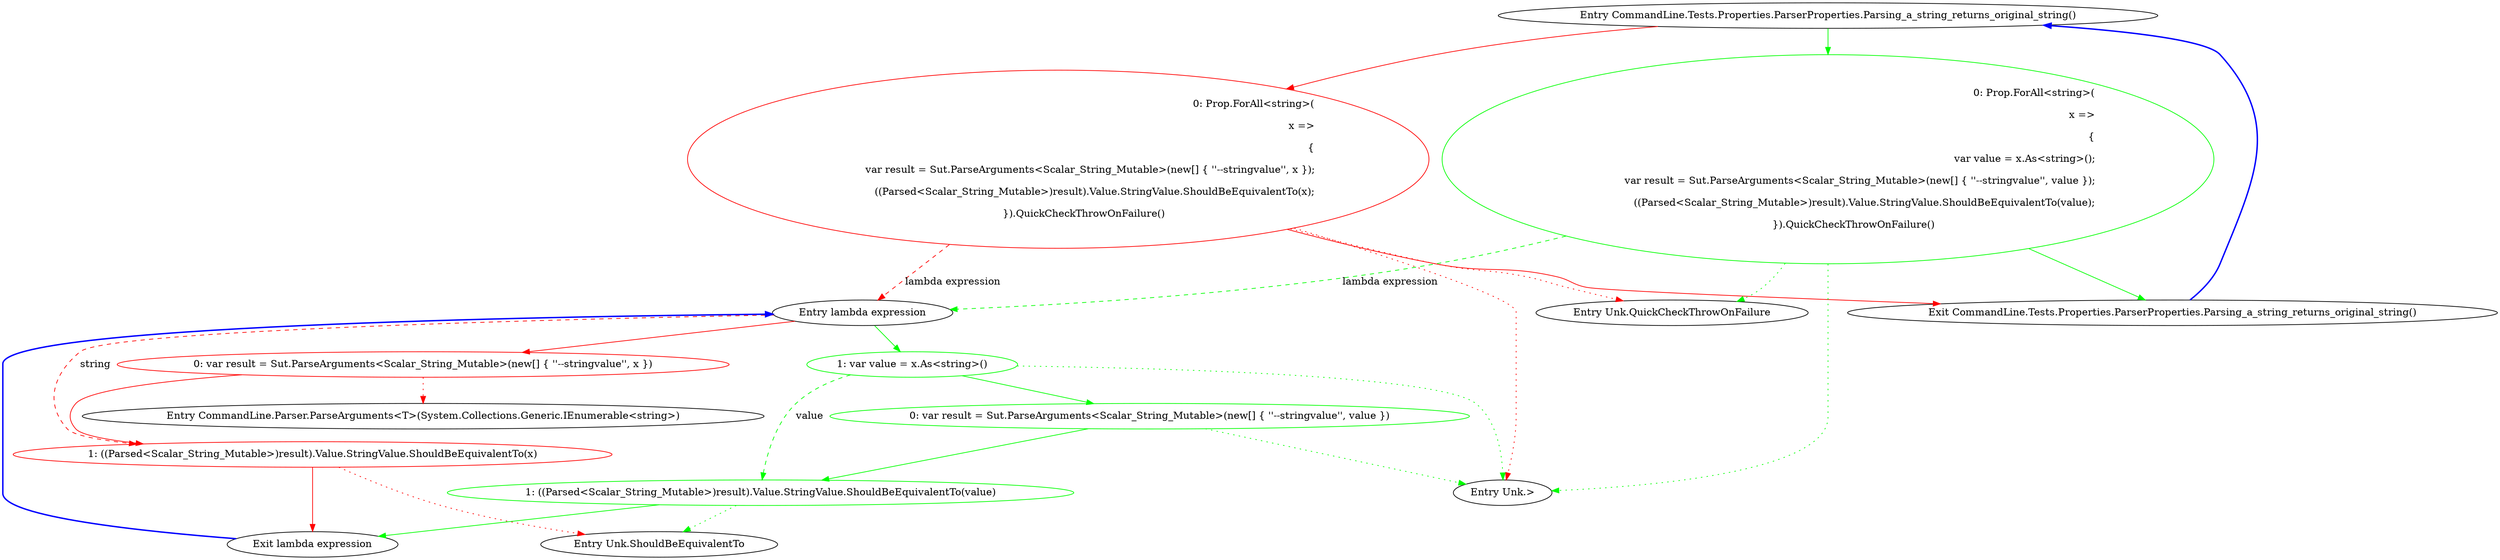 digraph  {
n0 [cluster="CommandLine.Tests.Properties.ParserProperties.Parsing_a_string_returns_original_string()", label="Entry CommandLine.Tests.Properties.ParserProperties.Parsing_a_string_returns_original_string()", span="17-17"];
n1 [cluster="CommandLine.Tests.Properties.ParserProperties.Parsing_a_string_returns_original_string()", color=red, community=1, label="0: Prop.ForAll<string>(\r\n                x =>\r\n                {\r\n                    var result = Sut.ParseArguments<Scalar_String_Mutable>(new[] { ''--stringvalue'', x });\r\n                    ((Parsed<Scalar_String_Mutable>)result).Value.StringValue.ShouldBeEquivalentTo(x);\r\n                }).QuickCheckThrowOnFailure()", span="19-24"];
n2 [cluster="CommandLine.Tests.Properties.ParserProperties.Parsing_a_string_returns_original_string()", label="Exit CommandLine.Tests.Properties.ParserProperties.Parsing_a_string_returns_original_string()", span="17-17"];
n3 [cluster="Unk.>", label="Entry Unk.>", span=""];
n4 [cluster="Unk.QuickCheckThrowOnFailure", label="Entry Unk.QuickCheckThrowOnFailure", span=""];
n5 [cluster="lambda expression", label="Entry lambda expression", span="20-24"];
n6 [cluster="lambda expression", color=red, community=0, label="0: var result = Sut.ParseArguments<Scalar_String_Mutable>(new[] { ''--stringvalue'', x })", span="22-22"];
n7 [cluster="lambda expression", color=red, community=0, label="1: ((Parsed<Scalar_String_Mutable>)result).Value.StringValue.ShouldBeEquivalentTo(x)", span="23-23"];
n9 [cluster="CommandLine.Parser.ParseArguments<T>(System.Collections.Generic.IEnumerable<string>)", label="Entry CommandLine.Parser.ParseArguments<T>(System.Collections.Generic.IEnumerable<string>)", span="85-85"];
n8 [cluster="lambda expression", label="Exit lambda expression", span="20-24"];
n10 [cluster="Unk.ShouldBeEquivalentTo", label="Entry Unk.ShouldBeEquivalentTo", span=""];
d1 [cluster="CommandLine.Tests.Properties.ParserProperties.Parsing_a_string_returns_original_string()", color=green, community=0, label="0: Prop.ForAll<string>(\r\n                x =>\r\n                {\r\n                    var value = x.As<string>();\r\n                    var result = Sut.ParseArguments<Scalar_String_Mutable>(new[] { ''--stringvalue'', value });\r\n                    ((Parsed<Scalar_String_Mutable>)result).Value.StringValue.ShouldBeEquivalentTo(value);\r\n                }).QuickCheckThrowOnFailure()", span="19-25"];
d6 [cluster="lambda expression", color=green, community=0, label="1: var value = x.As<string>()", span="22-22"];
d7 [cluster="lambda expression", color=green, community=0, label="0: var result = Sut.ParseArguments<Scalar_String_Mutable>(new[] { ''--stringvalue'', value })", span="23-23"];
d8 [cluster="lambda expression", color=green, community=0, label="1: ((Parsed<Scalar_String_Mutable>)result).Value.StringValue.ShouldBeEquivalentTo(value)", span="24-24"];
n0 -> n1  [color=red, key=0, style=solid];
n0 -> d1  [color=green, key=0, style=solid];
n1 -> n2  [color=red, key=0, style=solid];
n1 -> n3  [color=red, key=2, style=dotted];
n1 -> n4  [color=red, key=2, style=dotted];
n1 -> n5  [color=red, key=1, label="lambda expression", style=dashed];
n2 -> n0  [color=blue, key=0, style=bold];
n5 -> n6  [color=red, key=0, style=solid];
n5 -> n7  [color=red, key=1, label=string, style=dashed];
n5 -> d6  [color=green, key=0, style=solid];
n6 -> n7  [color=red, key=0, style=solid];
n6 -> n9  [color=red, key=2, style=dotted];
n7 -> n8  [color=red, key=0, style=solid];
n7 -> n10  [color=red, key=2, style=dotted];
n8 -> n5  [color=blue, key=0, style=bold];
d1 -> n2  [color=green, key=0, style=solid];
d1 -> n3  [color=green, key=2, style=dotted];
d1 -> n4  [color=green, key=2, style=dotted];
d1 -> n5  [color=green, key=1, label="lambda expression", style=dashed];
d6 -> d7  [color=green, key=0, style=solid];
d6 -> n3  [color=green, key=2, style=dotted];
d6 -> d8  [color=green, key=1, label=value, style=dashed];
d7 -> d8  [color=green, key=0, style=solid];
d7 -> n3  [color=green, key=2, style=dotted];
d8 -> n8  [color=green, key=0, style=solid];
d8 -> n10  [color=green, key=2, style=dotted];
}
